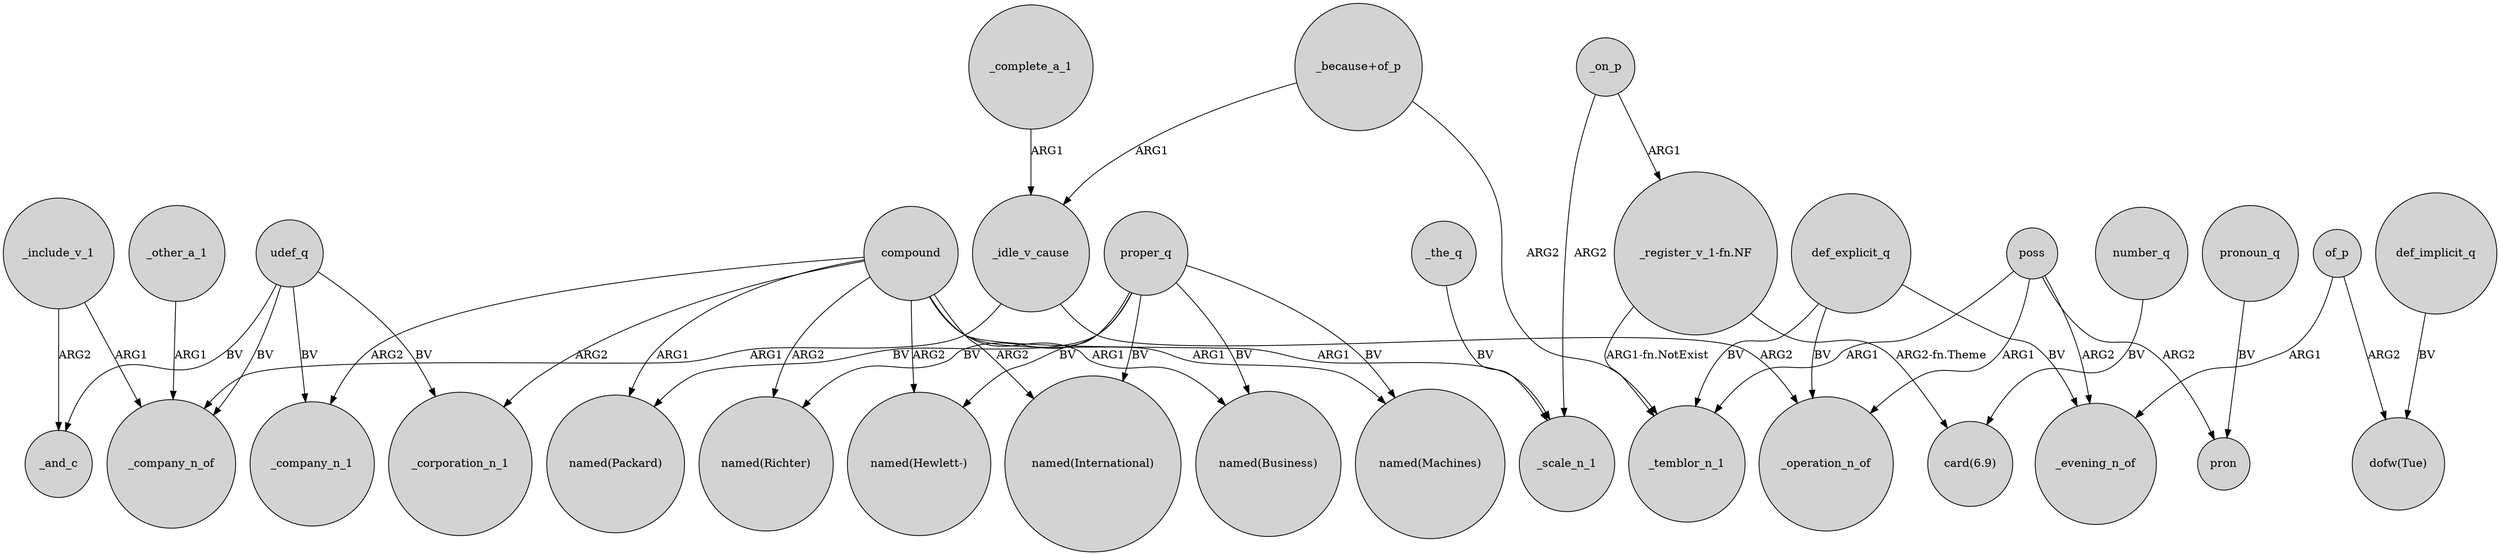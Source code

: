 digraph {
	node [shape=circle style=filled]
	_include_v_1 -> _and_c [label=ARG2]
	compound -> "named(Richter)" [label=ARG2]
	poss -> _temblor_n_1 [label=ARG1]
	proper_q -> "named(Packard)" [label=BV]
	compound -> "named(Hewlett-)" [label=ARG2]
	poss -> pron [label=ARG2]
	"_because+of_p" -> _idle_v_cause [label=ARG1]
	poss -> _operation_n_of [label=ARG1]
	proper_q -> "named(Business)" [label=BV]
	compound -> _company_n_1 [label=ARG2]
	def_explicit_q -> _temblor_n_1 [label=BV]
	compound -> _corporation_n_1 [label=ARG2]
	compound -> "named(Machines)" [label=ARG1]
	"_because+of_p" -> _temblor_n_1 [label=ARG2]
	def_explicit_q -> _evening_n_of [label=BV]
	def_implicit_q -> "dofw(Tue)" [label=BV]
	number_q -> "card(6.9)" [label=BV]
	proper_q -> "named(Hewlett-)" [label=BV]
	compound -> _scale_n_1 [label=ARG1]
	compound -> "named(Packard)" [label=ARG1]
	udef_q -> _corporation_n_1 [label=BV]
	def_explicit_q -> _operation_n_of [label=BV]
	pronoun_q -> pron [label=BV]
	_idle_v_cause -> _operation_n_of [label=ARG2]
	proper_q -> "named(Machines)" [label=BV]
	proper_q -> "named(Richter)" [label=BV]
	_the_q -> _scale_n_1 [label=BV]
	"_register_v_1-fn.NF" -> _temblor_n_1 [label="ARG1-fn.NotExist"]
	poss -> _evening_n_of [label=ARG2]
	compound -> "named(International)" [label=ARG2]
	compound -> "named(Business)" [label=ARG1]
	_idle_v_cause -> _company_n_of [label=ARG1]
	_on_p -> "_register_v_1-fn.NF" [label=ARG1]
	_include_v_1 -> _company_n_of [label=ARG1]
	_on_p -> _scale_n_1 [label=ARG2]
	_other_a_1 -> _company_n_of [label=ARG1]
	of_p -> "dofw(Tue)" [label=ARG2]
	of_p -> _evening_n_of [label=ARG1]
	_complete_a_1 -> _idle_v_cause [label=ARG1]
	udef_q -> _company_n_of [label=BV]
	udef_q -> _and_c [label=BV]
	"_register_v_1-fn.NF" -> "card(6.9)" [label="ARG2-fn.Theme"]
	udef_q -> _company_n_1 [label=BV]
	proper_q -> "named(International)" [label=BV]
}
